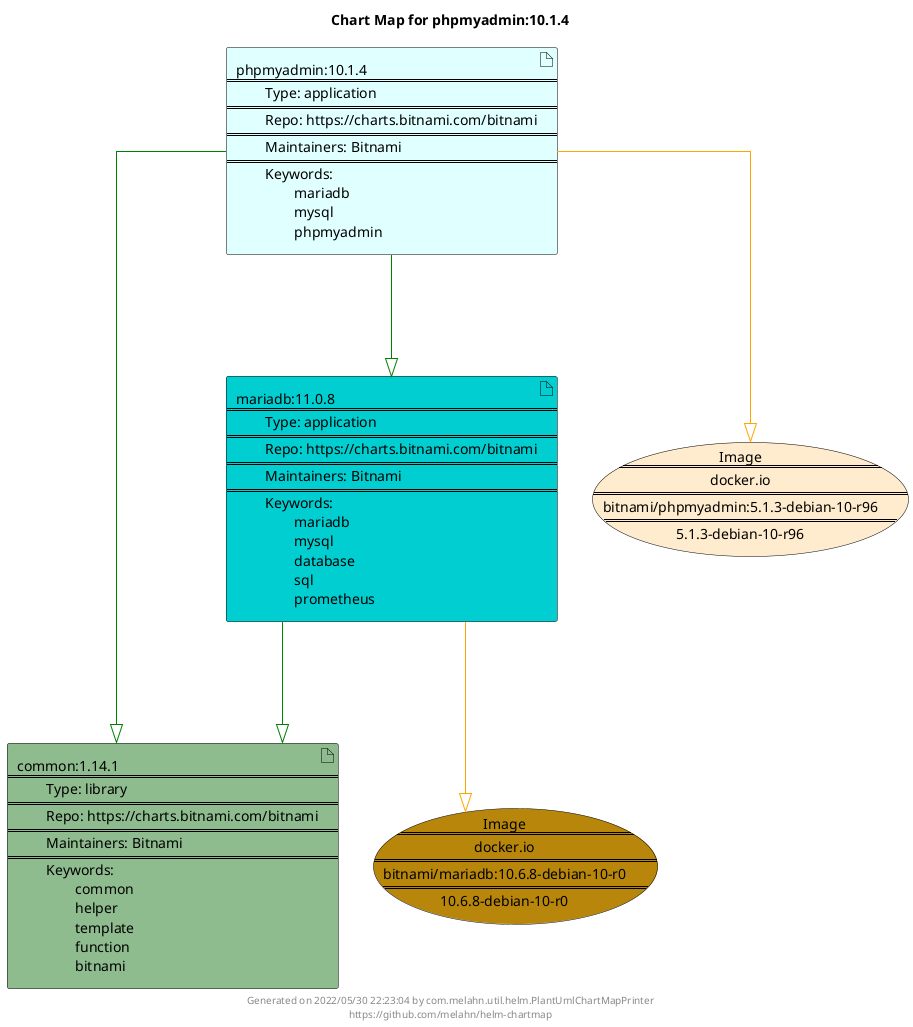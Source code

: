 @startuml
skinparam linetype ortho
skinparam backgroundColor white
skinparam usecaseBorderColor black
skinparam usecaseArrowColor LightSlateGray
skinparam artifactBorderColor black
skinparam artifactArrowColor LightSlateGray

title Chart Map for phpmyadmin:10.1.4

'There are 3 referenced Helm Charts
artifact "phpmyadmin:10.1.4\n====\n\tType: application\n====\n\tRepo: https://charts.bitnami.com/bitnami\n====\n\tMaintainers: Bitnami\n====\n\tKeywords: \n\t\tmariadb\n\t\tmysql\n\t\tphpmyadmin" as phpmyadmin_10_1_4 #LightCyan
artifact "common:1.14.1\n====\n\tType: library\n====\n\tRepo: https://charts.bitnami.com/bitnami\n====\n\tMaintainers: Bitnami\n====\n\tKeywords: \n\t\tcommon\n\t\thelper\n\t\ttemplate\n\t\tfunction\n\t\tbitnami" as common_1_14_1 #DarkSeaGreen
artifact "mariadb:11.0.8\n====\n\tType: application\n====\n\tRepo: https://charts.bitnami.com/bitnami\n====\n\tMaintainers: Bitnami\n====\n\tKeywords: \n\t\tmariadb\n\t\tmysql\n\t\tdatabase\n\t\tsql\n\t\tprometheus" as mariadb_11_0_8 #DarkTurquoise

'There are 2 referenced Docker Images
usecase "Image\n====\ndocker.io\n====\nbitnami/mariadb:10.6.8-debian-10-r0\n====\n10.6.8-debian-10-r0" as docker_io_bitnami_mariadb_10_6_8_debian_10_r0 #DarkGoldenRod
usecase "Image\n====\ndocker.io\n====\nbitnami/phpmyadmin:5.1.3-debian-10-r96\n====\n5.1.3-debian-10-r96" as docker_io_bitnami_phpmyadmin_5_1_3_debian_10_r96 #BlanchedAlmond

'Chart Dependencies
phpmyadmin_10_1_4--[#green]-|>mariadb_11_0_8
mariadb_11_0_8--[#green]-|>common_1_14_1
phpmyadmin_10_1_4--[#green]-|>common_1_14_1
phpmyadmin_10_1_4--[#orange]-|>docker_io_bitnami_phpmyadmin_5_1_3_debian_10_r96
mariadb_11_0_8--[#orange]-|>docker_io_bitnami_mariadb_10_6_8_debian_10_r0

center footer Generated on 2022/05/30 22:23:04 by com.melahn.util.helm.PlantUmlChartMapPrinter\nhttps://github.com/melahn/helm-chartmap
@enduml
